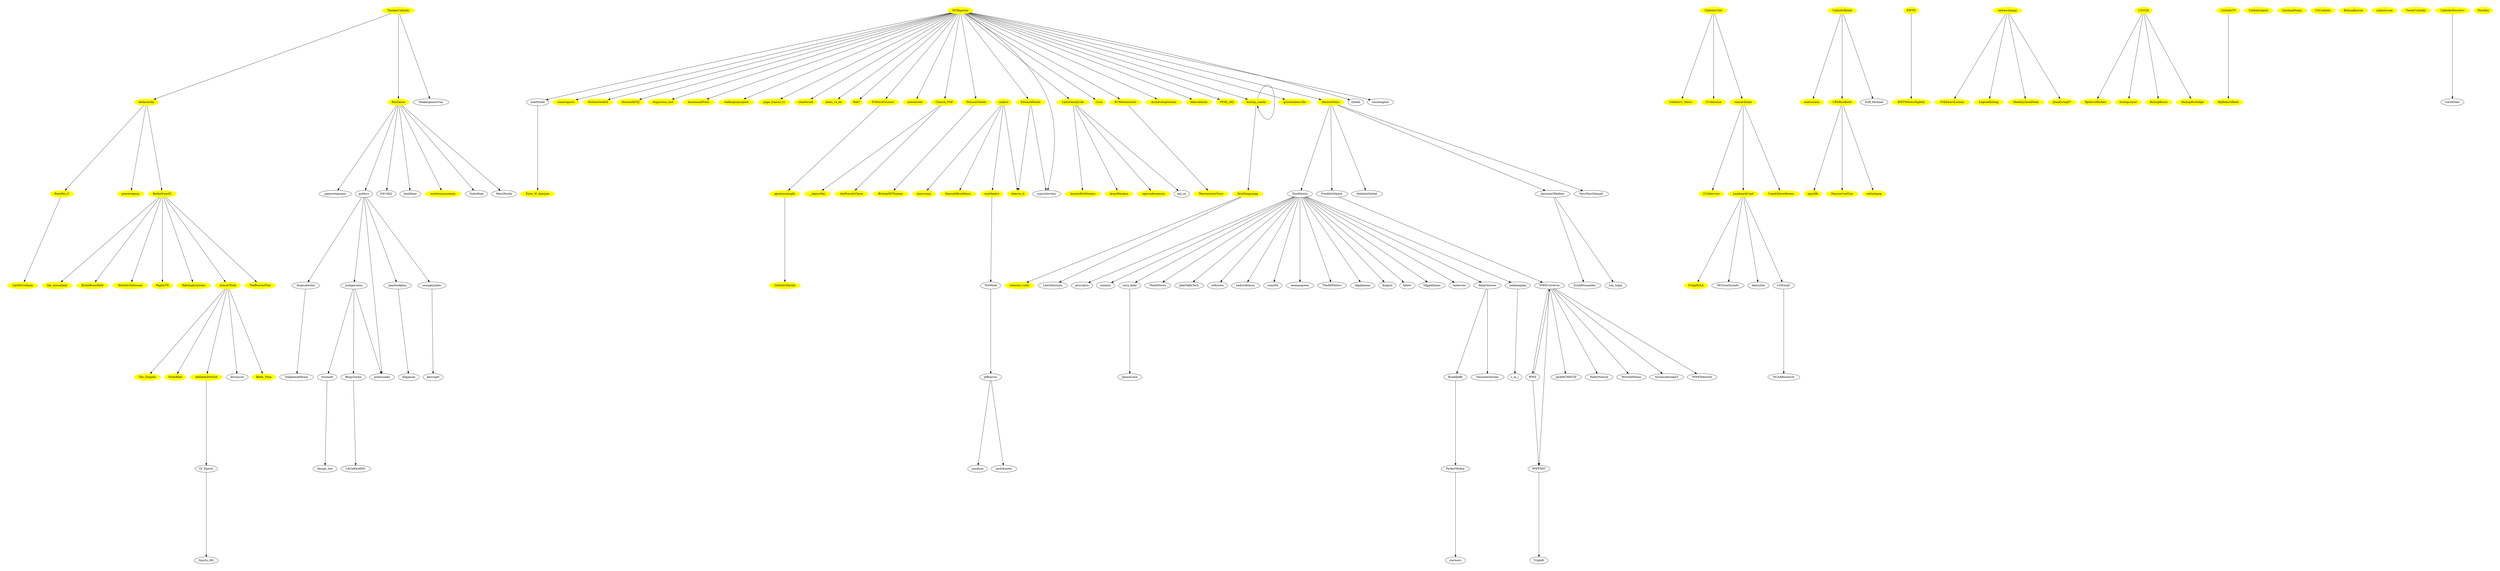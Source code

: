 digraph "" {
graph[pad="0.5", ranksep="6"];
overlap=false;

{node[style=filled, color=yellow]
westtexasmommy
Pints_W_Aquinas
WestminsterVoca
CatholicU_News
Bible_Time
BishopDEThomas
romereports
RuthieGledhill
DioceseKCSJ
Augustine_Inst
FragelloLA
JeunesKtoMonaco
ArquiPanama
sppslife
sperezdecamino
The_Gospels
BrianBransfield
FaithReeI
AscensionPress
walkingwpurpose
CUAalumni
WashArchdiocese
ignatiusinsight
pope_francis_rc
PagliaTW
osborne_rusty
DeaconCoolGuy
cathykamp
chnetwork
RatzingerQuotes
news_va_en
CUAService
__AgnusDei_
thePseudoClasm
EWTNNewsNightly
mattswaim
FrEdwardLooney
LAgonefishing
HealthyQuadMom
JeanEwing07
KofC
FrSteveGrunow
newadvent
Church_POP
maryrezac
eharris_it
HannahBrockhaus
matthadro
AthIetesForGod
CarlMcColman
LandmarkConf
CoachSteveHowes
CRSRiceBowl
ArmorOGod
TheBostonPilot
the_miscellany
DioceseToledo
EdwardPentin
LaityFamilyLife
Crux
RCWestminster
cuacardinals
firstthingsmag
KathyfromSC
Pontifex_U
gracewepray
BpDavidRicken
bishopcoyne
BishopBurns
BishopBurbidge
ArchbishopGomez
bhmcatholic
FFHL_HQ
bishop_conley
BpRobertReed
go2steubenville
fatherkirby
BenSasse
DecentFilms
CatholicSpirit
cathexchange
ThinkerCatholic
CardinalDolan
USCatholic
BishopBarron
CatholicUniv
CatholicTV
CatholicHerald
catholiccom
TweetCatholic
NCRegister
CatholicRelief
EWTN
USCCB
cnalive
CatholicNewsSvc
Pontifex
}

JackMCMXCIII;
TheWeek;
LandmarkConf;
thehill;
romereports;
Sports_HQ;
MCGreyhounds;
BishopBurns;
go2steubenville;
sperezdecamino;
fatherkirby;
walkingwpurpose;
priscialva;
FrSteveGrunow;
mimbsy;
ErickFernandez;
StateDept;
s_m_i;
DioceseKCSJ;
nora_kelly;
BishopBurbidge;
DecentFilms;
NatbyNature;
RatzingerQuotes;
Church_POP;
bishop_conley;
ArmorOGod;
ShakespeareTrue;
WrestleMania;
NCAAResearch;
CatholicU_News;
KofC;
the_miscellany;
BpDavidRicken;
eharris_it;
ignatiusinsight;
sppslife;
starwars;
MaryHowle;
TheAtlNews;
TheAtlantic;
LAgonefishing;
JakeTalksTech;
terrancebrooks5;
CatholicNewsSvc;
TripleH;
NCRegister;
TheBostonPilot;
RuthieGledhill;
newadvent;
AthIetesForGod;
Duff_Michael;
WashArchdiocese;
thePseudoClasm;
Crux;
FrEdwardLooney;
LaityFamilyLife;
DioceseToledo;
gracewepray;
chnetwork;
CatholicRelief;
WWENXT;
jameswegmann;
mfbrown;
CUAalumni;
firstthingsmag;
damschm;
hadsrobinson;
conor64;
matthadro;
WWE;
FreddyInSpace;
emmaogreen;
GOSusqU;
maryrezac;
jmj_es;
ArchbishopGomez;
mattswaim;
rtushnet;
playbookplus;
BenSasse;
AscensionPress;
Bible_Time;
cuacardinals;
politico;
pope_francis_rc;
TheAtlPolitics;
EWTNNewsNightly;
cathexchange;
BpRobertReed;
__AgnusDei_;
cathykamp;
llovmycat;
Pontifex_U;
WestminsterVoca;
FragelloLA;
olgakhazan;
LV_Sports;
BraddJaffy;
CRSRiceBowl;
Augustine_Inst;
BishopDEThomas;
design_law;
zenitenglish;
dlippman;
FFHL_HQ;
CUAService;
westtexasmommy;
kenvogel;
thebatinthehat;
yeselson;
maryshovlain;
bishopcoyne;
ThinkerCatholic;
seungminkim;
cnalive;
politicoalex;
ibogost;
Fdr1942;
CarlMcColman;
HannahBrockhaus;
USCCB;
FaithReeI;
HealthyQuadMom;
faketv;
YasmeenSerhan;
RCWestminster;
osborne_rusty;
StephenAtHome;
LACaldwellDC;
CatholicHerald;
JasmineLWatkins;
news_va_en;
YAppelbaum;
danbbaer;
BenjySarlin;
JaniceCane;
LeenSherman;
andersen;
BrianBransfield;
Pints_W_Aquinas;
WWENetwork;
dsamuelsohn;
JeunesKtoMonaco;
CatholicTV;
CoachSteveHowes;
JeanEwing07;
bhmcatholic;
EdwardPentin;
mattfradd;
CatholicUniv;
AdamSerwer;
The_Gospels;
jeffspross;
EWTN;
PagliaTW;
Lex_topia;
joshgerstein;
ParkerMolloy;
KathyfromSC;
VeryShortSequel;
DeaconCoolGuy;
WWEUniverse;
CarolGlatz;
nadineajaka;
ArquiPanama;
zachdcarter;
TheWeek -> jeffspross;
LandmarkConf -> GOSusqU;
LandmarkConf -> FragelloLA;
LandmarkConf -> MCGreyhounds;
LandmarkConf -> damschm;
fatherkirby -> KathyfromSC;
fatherkirby -> Pontifex_U;
fatherkirby -> gracewepray;
FrSteveGrunow -> ignatiusinsight;
nora_kelly -> JaniceCane;
DecentFilms -> JasmineLWatkins;
DecentFilms -> FreddyInSpace;
DecentFilms -> VeryShortSequel;
DecentFilms -> TheAtlantic;
DecentFilms -> thebatinthehat;
Church_POP -> thePseudoClasm;
Church_POP -> __AgnusDei_;
bishop_conley -> firstthingsmag;
bishop_conley -> bishop_conley;
ArmorOGod -> FaithReeI;
ArmorOGod -> The_Gospels;
ArmorOGod -> llovmycat;
ArmorOGod -> Bible_Time;
ArmorOGod -> AthIetesForGod;
ignatiusinsight -> CatholicHerald;
TheAtlantic -> mfbrown;
TheAtlantic -> nora_kelly;
TheAtlantic -> andersen;
TheAtlantic -> emmaogreen;
TheAtlantic -> TheAtlPolitics;
TheAtlantic -> TheAtlNews;
TheAtlantic -> hadsrobinson;
TheAtlantic -> faketv;
TheAtlantic -> conor64;
TheAtlantic -> JakeTalksTech;
TheAtlantic -> nadineajaka;
TheAtlantic -> AdamSerwer;
TheAtlantic -> ibogost;
TheAtlantic -> YAppelbaum;
TheAtlantic -> priscialva;
TheAtlantic -> mimbsy;
TheAtlantic -> olgakhazan;
CatholicNewsSvc -> CarolGlatz;
NCRegister -> RCWestminster;
NCRegister -> thehill;
NCRegister -> AscensionPress;
NCRegister -> KofC;
NCRegister -> news_va_en;
NCRegister -> go2steubenville;
NCRegister -> pope_francis_rc;
NCRegister -> mattfradd;
NCRegister -> RuthieGledhill;
NCRegister -> newadvent;
NCRegister -> FrSteveGrunow;
NCRegister -> Crux;
NCRegister -> LaityFamilyLife;
NCRegister -> DioceseToledo;
NCRegister -> bhmcatholic;
NCRegister -> DioceseKCSJ;
NCRegister -> chnetwork;
NCRegister -> EdwardPentin;
NCRegister -> DecentFilms;
NCRegister -> Church_POP;
NCRegister -> zenitenglish;
NCRegister -> bishop_conley;
NCRegister -> FFHL_HQ;
NCRegister -> walkingwpurpose;
NCRegister -> maryshovlain;
NCRegister -> Augustine_Inst;
NCRegister -> romereports;
NCRegister -> ArchbishopGomez;
AthIetesForGod -> LV_Sports;
LaityFamilyLife -> JeunesKtoMonaco;
LaityFamilyLife -> sperezdecamino;
LaityFamilyLife -> jmj_es;
LaityFamilyLife -> ArquiPanama;
DioceseToledo -> BishopDEThomas;
CatholicRelief -> Duff_Michael;
CatholicRelief -> mattswaim;
CatholicRelief -> CRSRiceBowl;
WWENXT -> TripleH;
firstthingsmag -> LeenSherman;
firstthingsmag -> osborne_rusty;
matthadro -> TheWeek;
WWE -> WWENXT;
WWE -> WWEUniverse;
FreddyInSpace -> WWEUniverse;
GOSusqU -> NCAAResearch;
rtushnet -> design_law;
playbookplus -> dlippman;
BenSasse -> danbbaer;
BenSasse -> MaryHowle;
BenSasse -> jameswegmann;
BenSasse -> Fdr1942;
BenSasse -> StateDept;
BenSasse -> westtexasmommy;
BenSasse -> politico;
cuacardinals -> CUAService;
cuacardinals -> CoachSteveHowes;
cuacardinals -> LandmarkConf;
politico -> seungminkim;
politico -> politicoalex;
politico -> dsamuelsohn;
politico -> playbookplus;
politico -> joshgerstein;
cathexchange -> HealthyQuadMom;
cathexchange -> JeanEwing07;
cathexchange -> LAgonefishing;
cathexchange -> FrEdwardLooney;
Pontifex_U -> CarlMcColman;
LV_Sports -> Sports_HQ;
BraddJaffy -> ParkerMolloy;
CRSRiceBowl -> DeaconCoolGuy;
CRSRiceBowl -> sppslife;
CRSRiceBowl -> cathykamp;
ThinkerCatholic -> BenSasse;
ThinkerCatholic -> fatherkirby;
ThinkerCatholic -> ShakespeareTrue;
seungminkim -> kenvogel;
cnalive -> maryrezac;
cnalive -> eharris_it;
cnalive -> matthadro;
cnalive -> HannahBrockhaus;
USCCB -> BpDavidRicken;
USCCB -> BishopBurns;
USCCB -> BishopBurbidge;
USCCB -> bishopcoyne;
RCWestminster -> WestminsterVoca;
JasmineLWatkins -> ErickFernandez;
JasmineLWatkins -> Lex_topia;
BenjySarlin -> LACaldwellDC;
dsamuelsohn -> StephenAtHome;
CatholicTV -> BpRobertReed;
EdwardPentin -> eharris_it;
EdwardPentin -> maryshovlain;
mattfradd -> Pints_W_Aquinas;
CatholicUniv -> cuacardinals;
CatholicUniv -> CUAalumni;
CatholicUniv -> CatholicU_News;
AdamSerwer -> YasmeenSerhan;
AdamSerwer -> BraddJaffy;
jeffspross -> yeselson;
jeffspross -> zachdcarter;
EWTN -> EWTNNewsNightly;
joshgerstein -> politicoalex;
joshgerstein -> BenjySarlin;
joshgerstein -> rtushnet;
ParkerMolloy -> starwars;
KathyfromSC -> PagliaTW;
KathyfromSC -> TheBostonPilot;
KathyfromSC -> the_miscellany;
KathyfromSC -> BrianBransfield;
KathyfromSC -> WashArchdiocese;
KathyfromSC -> RatzingerQuotes;
KathyfromSC -> ArmorOGod;
WWEUniverse -> WWENXT;
WWEUniverse -> WWENetwork;
WWEUniverse -> NatbyNature;
WWEUniverse -> WWE;
WWEUniverse -> terrancebrooks5;
WWEUniverse -> JackMCMXCIII;
WWEUniverse -> WrestleMania;
nadineajaka -> s_m_i;
}
